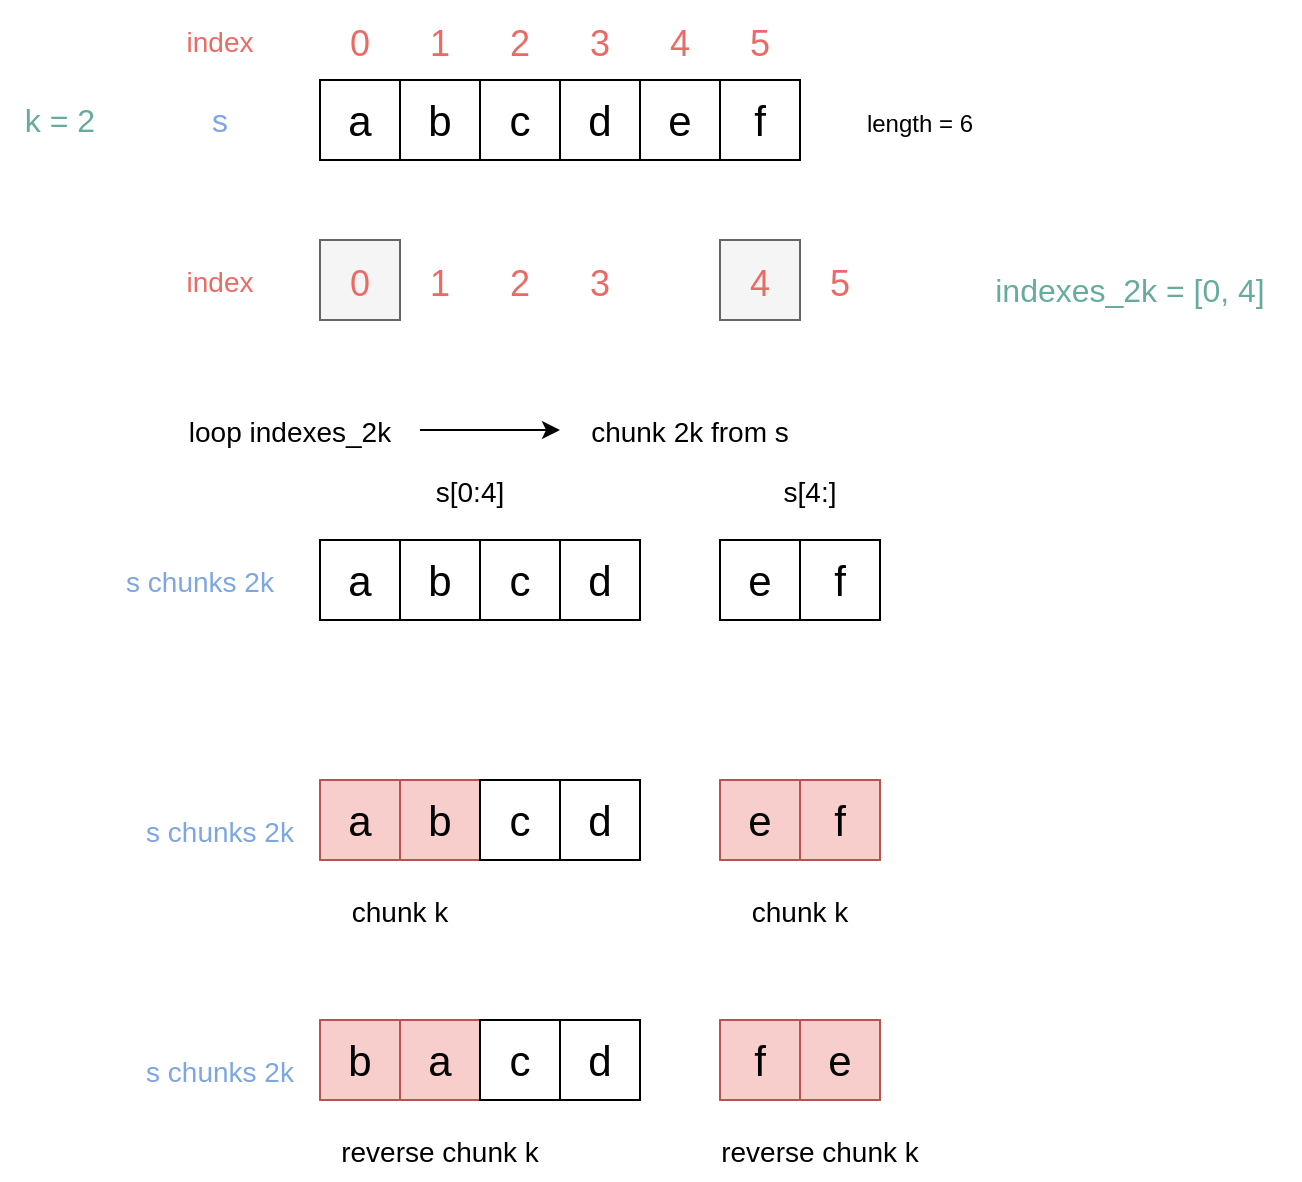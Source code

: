<mxfile version="20.4.0" type="github"><diagram id="VCXHh_i8YhgUns-8vATd" name="Trang-1"><mxGraphModel dx="1130" dy="833" grid="1" gridSize="10" guides="1" tooltips="1" connect="1" arrows="1" fold="1" page="1" pageScale="1" pageWidth="827" pageHeight="1169" math="0" shadow="0"><root><mxCell id="0"/><mxCell id="1" parent="0"/><mxCell id="eQtMbN99w-G-8YOZi31a-3" value="a" style="whiteSpace=wrap;html=1;aspect=fixed;fontSize=21;" vertex="1" parent="1"><mxGeometry x="200" y="160" width="40" height="40" as="geometry"/></mxCell><mxCell id="eQtMbN99w-G-8YOZi31a-4" value="b" style="whiteSpace=wrap;html=1;aspect=fixed;fontSize=21;" vertex="1" parent="1"><mxGeometry x="240" y="160" width="40" height="40" as="geometry"/></mxCell><mxCell id="eQtMbN99w-G-8YOZi31a-5" value="c" style="whiteSpace=wrap;html=1;aspect=fixed;fontSize=21;" vertex="1" parent="1"><mxGeometry x="280" y="160" width="40" height="40" as="geometry"/></mxCell><mxCell id="eQtMbN99w-G-8YOZi31a-6" value="d" style="whiteSpace=wrap;html=1;aspect=fixed;fontSize=21;" vertex="1" parent="1"><mxGeometry x="320" y="160" width="40" height="40" as="geometry"/></mxCell><mxCell id="eQtMbN99w-G-8YOZi31a-7" value="e" style="whiteSpace=wrap;html=1;aspect=fixed;fontSize=21;" vertex="1" parent="1"><mxGeometry x="360" y="160" width="40" height="40" as="geometry"/></mxCell><mxCell id="eQtMbN99w-G-8YOZi31a-8" value="f" style="whiteSpace=wrap;html=1;aspect=fixed;fontSize=21;" vertex="1" parent="1"><mxGeometry x="400" y="160" width="40" height="40" as="geometry"/></mxCell><mxCell id="eQtMbN99w-G-8YOZi31a-9" value="&lt;font color=&quot;#ea6b66&quot; style=&quot;font-size: 18px;&quot;&gt;0&lt;/font&gt;" style="text;html=1;strokeColor=none;fillColor=none;align=center;verticalAlign=middle;whiteSpace=wrap;rounded=0;fontSize=21;" vertex="1" parent="1"><mxGeometry x="200" y="120" width="40" height="40" as="geometry"/></mxCell><mxCell id="eQtMbN99w-G-8YOZi31a-10" value="&lt;font color=&quot;#ea6b66&quot; style=&quot;font-size: 18px;&quot;&gt;1&lt;/font&gt;" style="text;html=1;strokeColor=none;fillColor=none;align=center;verticalAlign=middle;whiteSpace=wrap;rounded=0;fontSize=21;" vertex="1" parent="1"><mxGeometry x="240" y="120" width="40" height="40" as="geometry"/></mxCell><mxCell id="eQtMbN99w-G-8YOZi31a-11" value="&lt;font color=&quot;#ea6b66&quot; style=&quot;font-size: 18px;&quot;&gt;2&lt;/font&gt;" style="text;html=1;strokeColor=none;fillColor=none;align=center;verticalAlign=middle;whiteSpace=wrap;rounded=0;fontSize=21;" vertex="1" parent="1"><mxGeometry x="280" y="120" width="40" height="40" as="geometry"/></mxCell><mxCell id="eQtMbN99w-G-8YOZi31a-12" value="&lt;font color=&quot;#ea6b66&quot; style=&quot;font-size: 18px;&quot;&gt;3&lt;/font&gt;" style="text;html=1;strokeColor=none;fillColor=none;align=center;verticalAlign=middle;whiteSpace=wrap;rounded=0;fontSize=21;" vertex="1" parent="1"><mxGeometry x="320" y="120" width="40" height="40" as="geometry"/></mxCell><mxCell id="eQtMbN99w-G-8YOZi31a-13" value="&lt;font color=&quot;#ea6b66&quot; style=&quot;font-size: 18px;&quot;&gt;4&lt;/font&gt;" style="text;html=1;strokeColor=none;fillColor=none;align=center;verticalAlign=middle;whiteSpace=wrap;rounded=0;fontSize=21;" vertex="1" parent="1"><mxGeometry x="360" y="120" width="40" height="40" as="geometry"/></mxCell><mxCell id="eQtMbN99w-G-8YOZi31a-14" value="&lt;font color=&quot;#ea6b66&quot; style=&quot;font-size: 18px;&quot;&gt;5&lt;/font&gt;" style="text;html=1;strokeColor=none;fillColor=none;align=center;verticalAlign=middle;whiteSpace=wrap;rounded=0;fontSize=21;" vertex="1" parent="1"><mxGeometry x="400" y="120" width="40" height="40" as="geometry"/></mxCell><mxCell id="eQtMbN99w-G-8YOZi31a-15" value="&lt;font style=&quot;font-size: 14px;&quot;&gt;index&lt;/font&gt;" style="text;html=1;strokeColor=none;fillColor=none;align=center;verticalAlign=middle;whiteSpace=wrap;rounded=0;fontSize=18;fontColor=#EA6B66;" vertex="1" parent="1"><mxGeometry x="120" y="125" width="60" height="30" as="geometry"/></mxCell><mxCell id="eQtMbN99w-G-8YOZi31a-16" value="&lt;font color=&quot;#7ea6e0&quot; style=&quot;font-size: 16px;&quot;&gt;s&lt;/font&gt;" style="text;html=1;strokeColor=none;fillColor=none;align=center;verticalAlign=middle;whiteSpace=wrap;rounded=0;fontSize=18;fontColor=#EA6B66;" vertex="1" parent="1"><mxGeometry x="120" y="165" width="60" height="30" as="geometry"/></mxCell><mxCell id="eQtMbN99w-G-8YOZi31a-17" value="&lt;font color=&quot;#67ab9f&quot;&gt;k = 2&lt;/font&gt;" style="text;html=1;strokeColor=none;fillColor=none;align=center;verticalAlign=middle;whiteSpace=wrap;rounded=0;fontSize=16;fontColor=#7EA6E0;" vertex="1" parent="1"><mxGeometry x="40" y="165" width="60" height="30" as="geometry"/></mxCell><mxCell id="eQtMbN99w-G-8YOZi31a-18" value="a" style="whiteSpace=wrap;html=1;aspect=fixed;fontSize=21;" vertex="1" parent="1"><mxGeometry x="200" y="390" width="40" height="40" as="geometry"/></mxCell><mxCell id="eQtMbN99w-G-8YOZi31a-19" value="b" style="whiteSpace=wrap;html=1;aspect=fixed;fontSize=21;" vertex="1" parent="1"><mxGeometry x="240" y="390" width="40" height="40" as="geometry"/></mxCell><mxCell id="eQtMbN99w-G-8YOZi31a-20" value="c" style="whiteSpace=wrap;html=1;aspect=fixed;fontSize=21;" vertex="1" parent="1"><mxGeometry x="280" y="390" width="40" height="40" as="geometry"/></mxCell><mxCell id="eQtMbN99w-G-8YOZi31a-21" value="d" style="whiteSpace=wrap;html=1;aspect=fixed;fontSize=21;" vertex="1" parent="1"><mxGeometry x="320" y="390" width="40" height="40" as="geometry"/></mxCell><mxCell id="eQtMbN99w-G-8YOZi31a-22" value="e" style="whiteSpace=wrap;html=1;aspect=fixed;fontSize=21;" vertex="1" parent="1"><mxGeometry x="400" y="390" width="40" height="40" as="geometry"/></mxCell><mxCell id="eQtMbN99w-G-8YOZi31a-23" value="f" style="whiteSpace=wrap;html=1;aspect=fixed;fontSize=21;" vertex="1" parent="1"><mxGeometry x="440" y="390" width="40" height="40" as="geometry"/></mxCell><mxCell id="eQtMbN99w-G-8YOZi31a-24" value="&lt;font color=&quot;#7ea6e0&quot; style=&quot;font-size: 14px;&quot;&gt;s chunks 2k&lt;/font&gt;" style="text;html=1;strokeColor=none;fillColor=none;align=center;verticalAlign=middle;whiteSpace=wrap;rounded=0;fontSize=18;fontColor=#EA6B66;" vertex="1" parent="1"><mxGeometry x="100" y="395" width="80" height="30" as="geometry"/></mxCell><mxCell id="eQtMbN99w-G-8YOZi31a-26" value="&lt;font color=&quot;#ea6b66&quot; style=&quot;font-size: 18px;&quot;&gt;0&lt;/font&gt;" style="text;html=1;align=center;verticalAlign=middle;whiteSpace=wrap;rounded=0;fontSize=21;fillColor=#f5f5f5;fontColor=#333333;strokeColor=#666666;" vertex="1" parent="1"><mxGeometry x="200" y="240" width="40" height="40" as="geometry"/></mxCell><mxCell id="eQtMbN99w-G-8YOZi31a-27" value="&lt;font color=&quot;#ea6b66&quot; style=&quot;font-size: 18px;&quot;&gt;1&lt;/font&gt;" style="text;html=1;strokeColor=none;fillColor=none;align=center;verticalAlign=middle;whiteSpace=wrap;rounded=0;fontSize=21;" vertex="1" parent="1"><mxGeometry x="240" y="240" width="40" height="40" as="geometry"/></mxCell><mxCell id="eQtMbN99w-G-8YOZi31a-28" value="&lt;font color=&quot;#ea6b66&quot; style=&quot;font-size: 18px;&quot;&gt;2&lt;/font&gt;" style="text;html=1;strokeColor=none;fillColor=none;align=center;verticalAlign=middle;whiteSpace=wrap;rounded=0;fontSize=21;" vertex="1" parent="1"><mxGeometry x="280" y="240" width="40" height="40" as="geometry"/></mxCell><mxCell id="eQtMbN99w-G-8YOZi31a-29" value="&lt;font color=&quot;#ea6b66&quot; style=&quot;font-size: 18px;&quot;&gt;3&lt;/font&gt;" style="text;html=1;strokeColor=none;fillColor=none;align=center;verticalAlign=middle;whiteSpace=wrap;rounded=0;fontSize=21;" vertex="1" parent="1"><mxGeometry x="320" y="240" width="40" height="40" as="geometry"/></mxCell><mxCell id="eQtMbN99w-G-8YOZi31a-30" value="&lt;font color=&quot;#ea6b66&quot; style=&quot;font-size: 18px;&quot;&gt;4&lt;/font&gt;" style="text;html=1;strokeColor=#666666;fillColor=#f5f5f5;align=center;verticalAlign=middle;whiteSpace=wrap;rounded=0;fontSize=21;fontColor=#333333;" vertex="1" parent="1"><mxGeometry x="400" y="240" width="40" height="40" as="geometry"/></mxCell><mxCell id="eQtMbN99w-G-8YOZi31a-31" value="&lt;font color=&quot;#ea6b66&quot; style=&quot;font-size: 18px;&quot;&gt;5&lt;/font&gt;" style="text;html=1;strokeColor=none;fillColor=none;align=center;verticalAlign=middle;whiteSpace=wrap;rounded=0;fontSize=21;" vertex="1" parent="1"><mxGeometry x="440" y="240" width="40" height="40" as="geometry"/></mxCell><mxCell id="eQtMbN99w-G-8YOZi31a-32" value="&lt;font style=&quot;font-size: 14px;&quot;&gt;index&lt;/font&gt;" style="text;html=1;strokeColor=none;fillColor=none;align=center;verticalAlign=middle;whiteSpace=wrap;rounded=0;fontSize=18;fontColor=#EA6B66;" vertex="1" parent="1"><mxGeometry x="120" y="245" width="60" height="30" as="geometry"/></mxCell><mxCell id="eQtMbN99w-G-8YOZi31a-33" value="indexes_2k = [0, 4]" style="text;html=1;strokeColor=none;fillColor=none;align=center;verticalAlign=middle;whiteSpace=wrap;rounded=0;fontSize=16;fontColor=#67AB9F;" vertex="1" parent="1"><mxGeometry x="520" y="250" width="170" height="30" as="geometry"/></mxCell><mxCell id="eQtMbN99w-G-8YOZi31a-34" value="&lt;font color=&quot;#000000&quot; style=&quot;font-size: 12px;&quot;&gt;length = 6&lt;/font&gt;" style="text;html=1;strokeColor=none;fillColor=none;align=center;verticalAlign=middle;whiteSpace=wrap;rounded=0;fontSize=18;fontColor=#EA6B66;" vertex="1" parent="1"><mxGeometry x="470" y="165" width="60" height="30" as="geometry"/></mxCell><mxCell id="eQtMbN99w-G-8YOZi31a-36" style="edgeStyle=orthogonalEdgeStyle;rounded=0;orthogonalLoop=1;jettySize=auto;html=1;fontSize=12;fontColor=#000000;" edge="1" parent="1" source="eQtMbN99w-G-8YOZi31a-35"><mxGeometry relative="1" as="geometry"><mxPoint x="320" y="335" as="targetPoint"/></mxGeometry></mxCell><mxCell id="eQtMbN99w-G-8YOZi31a-35" value="&lt;font color=&quot;#000000&quot; style=&quot;font-size: 14px;&quot;&gt;loop indexes_2k&lt;/font&gt;" style="text;html=1;strokeColor=none;fillColor=none;align=center;verticalAlign=middle;whiteSpace=wrap;rounded=0;fontSize=16;fontColor=#67AB9F;" vertex="1" parent="1"><mxGeometry x="120" y="320" width="130" height="30" as="geometry"/></mxCell><mxCell id="eQtMbN99w-G-8YOZi31a-37" value="&lt;font color=&quot;#000000&quot; style=&quot;font-size: 14px;&quot;&gt;chunk 2k from s&lt;/font&gt;" style="text;html=1;strokeColor=none;fillColor=none;align=center;verticalAlign=middle;whiteSpace=wrap;rounded=0;fontSize=16;fontColor=#67AB9F;" vertex="1" parent="1"><mxGeometry x="320" y="320" width="130" height="30" as="geometry"/></mxCell><mxCell id="eQtMbN99w-G-8YOZi31a-38" value="&lt;font color=&quot;#000000&quot; style=&quot;font-size: 14px;&quot;&gt;s[0:4]&lt;/font&gt;" style="text;html=1;strokeColor=none;fillColor=none;align=center;verticalAlign=middle;whiteSpace=wrap;rounded=0;fontSize=16;fontColor=#67AB9F;" vertex="1" parent="1"><mxGeometry x="210" y="350" width="130" height="30" as="geometry"/></mxCell><mxCell id="eQtMbN99w-G-8YOZi31a-39" value="&lt;font color=&quot;#000000&quot; style=&quot;font-size: 14px;&quot;&gt;s[4:]&lt;/font&gt;" style="text;html=1;strokeColor=none;fillColor=none;align=center;verticalAlign=middle;whiteSpace=wrap;rounded=0;fontSize=16;fontColor=#67AB9F;" vertex="1" parent="1"><mxGeometry x="380" y="350" width="130" height="30" as="geometry"/></mxCell><mxCell id="eQtMbN99w-G-8YOZi31a-40" value="a" style="whiteSpace=wrap;html=1;aspect=fixed;fontSize=21;fillColor=#f8cecc;strokeColor=#b85450;" vertex="1" parent="1"><mxGeometry x="200" y="510" width="40" height="40" as="geometry"/></mxCell><mxCell id="eQtMbN99w-G-8YOZi31a-41" value="b" style="whiteSpace=wrap;html=1;aspect=fixed;fontSize=21;fillColor=#f8cecc;strokeColor=#b85450;" vertex="1" parent="1"><mxGeometry x="240" y="510" width="40" height="40" as="geometry"/></mxCell><mxCell id="eQtMbN99w-G-8YOZi31a-42" value="c" style="whiteSpace=wrap;html=1;aspect=fixed;fontSize=21;" vertex="1" parent="1"><mxGeometry x="280" y="510" width="40" height="40" as="geometry"/></mxCell><mxCell id="eQtMbN99w-G-8YOZi31a-43" value="d" style="whiteSpace=wrap;html=1;aspect=fixed;fontSize=21;" vertex="1" parent="1"><mxGeometry x="320" y="510" width="40" height="40" as="geometry"/></mxCell><mxCell id="eQtMbN99w-G-8YOZi31a-44" value="e" style="whiteSpace=wrap;html=1;aspect=fixed;fontSize=21;fillColor=#f8cecc;strokeColor=#b85450;" vertex="1" parent="1"><mxGeometry x="400" y="510" width="40" height="40" as="geometry"/></mxCell><mxCell id="eQtMbN99w-G-8YOZi31a-45" value="f" style="whiteSpace=wrap;html=1;aspect=fixed;fontSize=21;fillColor=#f8cecc;strokeColor=#b85450;" vertex="1" parent="1"><mxGeometry x="440" y="510" width="40" height="40" as="geometry"/></mxCell><mxCell id="eQtMbN99w-G-8YOZi31a-50" value="&lt;font color=&quot;#7ea6e0&quot; style=&quot;font-size: 14px;&quot;&gt;s chunks 2k&lt;/font&gt;" style="text;html=1;strokeColor=none;fillColor=none;align=center;verticalAlign=middle;whiteSpace=wrap;rounded=0;fontSize=18;fontColor=#EA6B66;" vertex="1" parent="1"><mxGeometry x="110" y="520" width="80" height="30" as="geometry"/></mxCell><mxCell id="eQtMbN99w-G-8YOZi31a-51" value="&lt;font color=&quot;#000000&quot; style=&quot;font-size: 14px;&quot;&gt;chunk k&lt;/font&gt;" style="text;html=1;strokeColor=none;fillColor=none;align=center;verticalAlign=middle;whiteSpace=wrap;rounded=0;fontSize=18;fontColor=#EA6B66;" vertex="1" parent="1"><mxGeometry x="200" y="560" width="80" height="30" as="geometry"/></mxCell><mxCell id="eQtMbN99w-G-8YOZi31a-52" value="&lt;font color=&quot;#000000&quot; style=&quot;font-size: 14px;&quot;&gt;chunk k&lt;/font&gt;" style="text;html=1;strokeColor=none;fillColor=none;align=center;verticalAlign=middle;whiteSpace=wrap;rounded=0;fontSize=18;fontColor=#EA6B66;" vertex="1" parent="1"><mxGeometry x="400" y="560" width="80" height="30" as="geometry"/></mxCell><mxCell id="eQtMbN99w-G-8YOZi31a-53" value="b" style="whiteSpace=wrap;html=1;aspect=fixed;fontSize=21;fillColor=#f8cecc;strokeColor=#b85450;" vertex="1" parent="1"><mxGeometry x="200" y="630" width="40" height="40" as="geometry"/></mxCell><mxCell id="eQtMbN99w-G-8YOZi31a-54" value="a" style="whiteSpace=wrap;html=1;aspect=fixed;fontSize=21;fillColor=#f8cecc;strokeColor=#b85450;" vertex="1" parent="1"><mxGeometry x="240" y="630" width="40" height="40" as="geometry"/></mxCell><mxCell id="eQtMbN99w-G-8YOZi31a-55" value="c" style="whiteSpace=wrap;html=1;aspect=fixed;fontSize=21;" vertex="1" parent="1"><mxGeometry x="280" y="630" width="40" height="40" as="geometry"/></mxCell><mxCell id="eQtMbN99w-G-8YOZi31a-56" value="d" style="whiteSpace=wrap;html=1;aspect=fixed;fontSize=21;" vertex="1" parent="1"><mxGeometry x="320" y="630" width="40" height="40" as="geometry"/></mxCell><mxCell id="eQtMbN99w-G-8YOZi31a-57" value="f" style="whiteSpace=wrap;html=1;aspect=fixed;fontSize=21;fillColor=#f8cecc;strokeColor=#b85450;" vertex="1" parent="1"><mxGeometry x="400" y="630" width="40" height="40" as="geometry"/></mxCell><mxCell id="eQtMbN99w-G-8YOZi31a-58" value="e" style="whiteSpace=wrap;html=1;aspect=fixed;fontSize=21;fillColor=#f8cecc;strokeColor=#b85450;" vertex="1" parent="1"><mxGeometry x="440" y="630" width="40" height="40" as="geometry"/></mxCell><mxCell id="eQtMbN99w-G-8YOZi31a-60" value="&lt;font color=&quot;#7ea6e0&quot; style=&quot;font-size: 14px;&quot;&gt;s chunks 2k&lt;/font&gt;" style="text;html=1;strokeColor=none;fillColor=none;align=center;verticalAlign=middle;whiteSpace=wrap;rounded=0;fontSize=18;fontColor=#EA6B66;" vertex="1" parent="1"><mxGeometry x="110" y="640" width="80" height="30" as="geometry"/></mxCell><mxCell id="eQtMbN99w-G-8YOZi31a-61" value="&lt;font color=&quot;#000000&quot; style=&quot;font-size: 14px;&quot;&gt;reverse chunk k&lt;/font&gt;" style="text;html=1;strokeColor=none;fillColor=none;align=center;verticalAlign=middle;whiteSpace=wrap;rounded=0;fontSize=18;fontColor=#EA6B66;" vertex="1" parent="1"><mxGeometry x="200" y="680" width="120" height="30" as="geometry"/></mxCell><mxCell id="eQtMbN99w-G-8YOZi31a-63" value="&lt;font color=&quot;#000000&quot; style=&quot;font-size: 14px;&quot;&gt;reverse chunk k&lt;/font&gt;" style="text;html=1;strokeColor=none;fillColor=none;align=center;verticalAlign=middle;whiteSpace=wrap;rounded=0;fontSize=18;fontColor=#EA6B66;" vertex="1" parent="1"><mxGeometry x="390" y="680" width="120" height="30" as="geometry"/></mxCell></root></mxGraphModel></diagram></mxfile>
